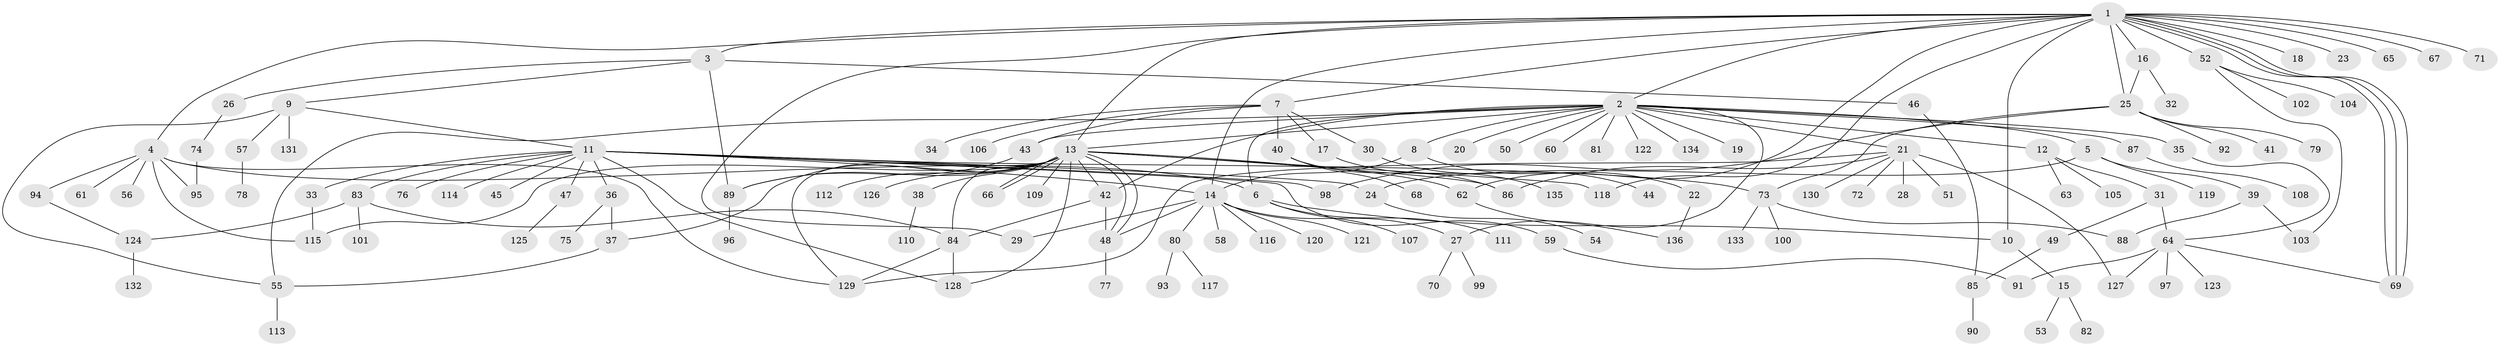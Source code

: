 // coarse degree distribution, {1: 0.8088235294117647, 3: 0.014705882352941176, 2: 0.07352941176470588, 4: 0.014705882352941176, 9: 0.014705882352941176, 5: 0.014705882352941176, 8: 0.014705882352941176, 28: 0.014705882352941176, 13: 0.014705882352941176, 15: 0.014705882352941176}
// Generated by graph-tools (version 1.1) at 2025/50/03/04/25 21:50:29]
// undirected, 136 vertices, 182 edges
graph export_dot {
graph [start="1"]
  node [color=gray90,style=filled];
  1;
  2;
  3;
  4;
  5;
  6;
  7;
  8;
  9;
  10;
  11;
  12;
  13;
  14;
  15;
  16;
  17;
  18;
  19;
  20;
  21;
  22;
  23;
  24;
  25;
  26;
  27;
  28;
  29;
  30;
  31;
  32;
  33;
  34;
  35;
  36;
  37;
  38;
  39;
  40;
  41;
  42;
  43;
  44;
  45;
  46;
  47;
  48;
  49;
  50;
  51;
  52;
  53;
  54;
  55;
  56;
  57;
  58;
  59;
  60;
  61;
  62;
  63;
  64;
  65;
  66;
  67;
  68;
  69;
  70;
  71;
  72;
  73;
  74;
  75;
  76;
  77;
  78;
  79;
  80;
  81;
  82;
  83;
  84;
  85;
  86;
  87;
  88;
  89;
  90;
  91;
  92;
  93;
  94;
  95;
  96;
  97;
  98;
  99;
  100;
  101;
  102;
  103;
  104;
  105;
  106;
  107;
  108;
  109;
  110;
  111;
  112;
  113;
  114;
  115;
  116;
  117;
  118;
  119;
  120;
  121;
  122;
  123;
  124;
  125;
  126;
  127;
  128;
  129;
  130;
  131;
  132;
  133;
  134;
  135;
  136;
  1 -- 2;
  1 -- 3;
  1 -- 4;
  1 -- 7;
  1 -- 10;
  1 -- 13;
  1 -- 14;
  1 -- 16;
  1 -- 18;
  1 -- 23;
  1 -- 25;
  1 -- 29;
  1 -- 52;
  1 -- 62;
  1 -- 65;
  1 -- 67;
  1 -- 69;
  1 -- 69;
  1 -- 69;
  1 -- 71;
  1 -- 118;
  2 -- 5;
  2 -- 6;
  2 -- 8;
  2 -- 12;
  2 -- 13;
  2 -- 19;
  2 -- 20;
  2 -- 21;
  2 -- 27;
  2 -- 35;
  2 -- 42;
  2 -- 43;
  2 -- 50;
  2 -- 55;
  2 -- 60;
  2 -- 81;
  2 -- 87;
  2 -- 122;
  2 -- 134;
  3 -- 9;
  3 -- 26;
  3 -- 46;
  3 -- 89;
  4 -- 6;
  4 -- 56;
  4 -- 61;
  4 -- 94;
  4 -- 95;
  4 -- 115;
  4 -- 129;
  5 -- 24;
  5 -- 39;
  5 -- 119;
  6 -- 10;
  6 -- 107;
  6 -- 111;
  7 -- 17;
  7 -- 30;
  7 -- 34;
  7 -- 40;
  7 -- 43;
  7 -- 106;
  8 -- 14;
  8 -- 22;
  9 -- 11;
  9 -- 55;
  9 -- 57;
  9 -- 131;
  10 -- 15;
  11 -- 14;
  11 -- 24;
  11 -- 33;
  11 -- 36;
  11 -- 45;
  11 -- 47;
  11 -- 59;
  11 -- 73;
  11 -- 76;
  11 -- 83;
  11 -- 98;
  11 -- 114;
  11 -- 128;
  12 -- 31;
  12 -- 63;
  12 -- 105;
  13 -- 37;
  13 -- 38;
  13 -- 42;
  13 -- 48;
  13 -- 48;
  13 -- 62;
  13 -- 66;
  13 -- 66;
  13 -- 84;
  13 -- 86;
  13 -- 89;
  13 -- 109;
  13 -- 112;
  13 -- 115;
  13 -- 118;
  13 -- 126;
  13 -- 128;
  13 -- 129;
  14 -- 27;
  14 -- 29;
  14 -- 48;
  14 -- 58;
  14 -- 80;
  14 -- 116;
  14 -- 120;
  14 -- 121;
  15 -- 53;
  15 -- 82;
  16 -- 25;
  16 -- 32;
  17 -- 135;
  21 -- 28;
  21 -- 51;
  21 -- 72;
  21 -- 86;
  21 -- 127;
  21 -- 129;
  21 -- 130;
  22 -- 136;
  24 -- 54;
  25 -- 41;
  25 -- 73;
  25 -- 79;
  25 -- 92;
  25 -- 98;
  26 -- 74;
  27 -- 70;
  27 -- 99;
  30 -- 44;
  31 -- 49;
  31 -- 64;
  33 -- 115;
  35 -- 64;
  36 -- 37;
  36 -- 75;
  37 -- 55;
  38 -- 110;
  39 -- 88;
  39 -- 103;
  40 -- 68;
  40 -- 86;
  42 -- 48;
  42 -- 84;
  43 -- 89;
  46 -- 85;
  47 -- 125;
  48 -- 77;
  49 -- 85;
  52 -- 102;
  52 -- 103;
  52 -- 104;
  55 -- 113;
  57 -- 78;
  59 -- 91;
  62 -- 136;
  64 -- 69;
  64 -- 91;
  64 -- 97;
  64 -- 123;
  64 -- 127;
  73 -- 88;
  73 -- 100;
  73 -- 133;
  74 -- 95;
  80 -- 93;
  80 -- 117;
  83 -- 84;
  83 -- 101;
  83 -- 124;
  84 -- 128;
  84 -- 129;
  85 -- 90;
  87 -- 108;
  89 -- 96;
  94 -- 124;
  124 -- 132;
}
